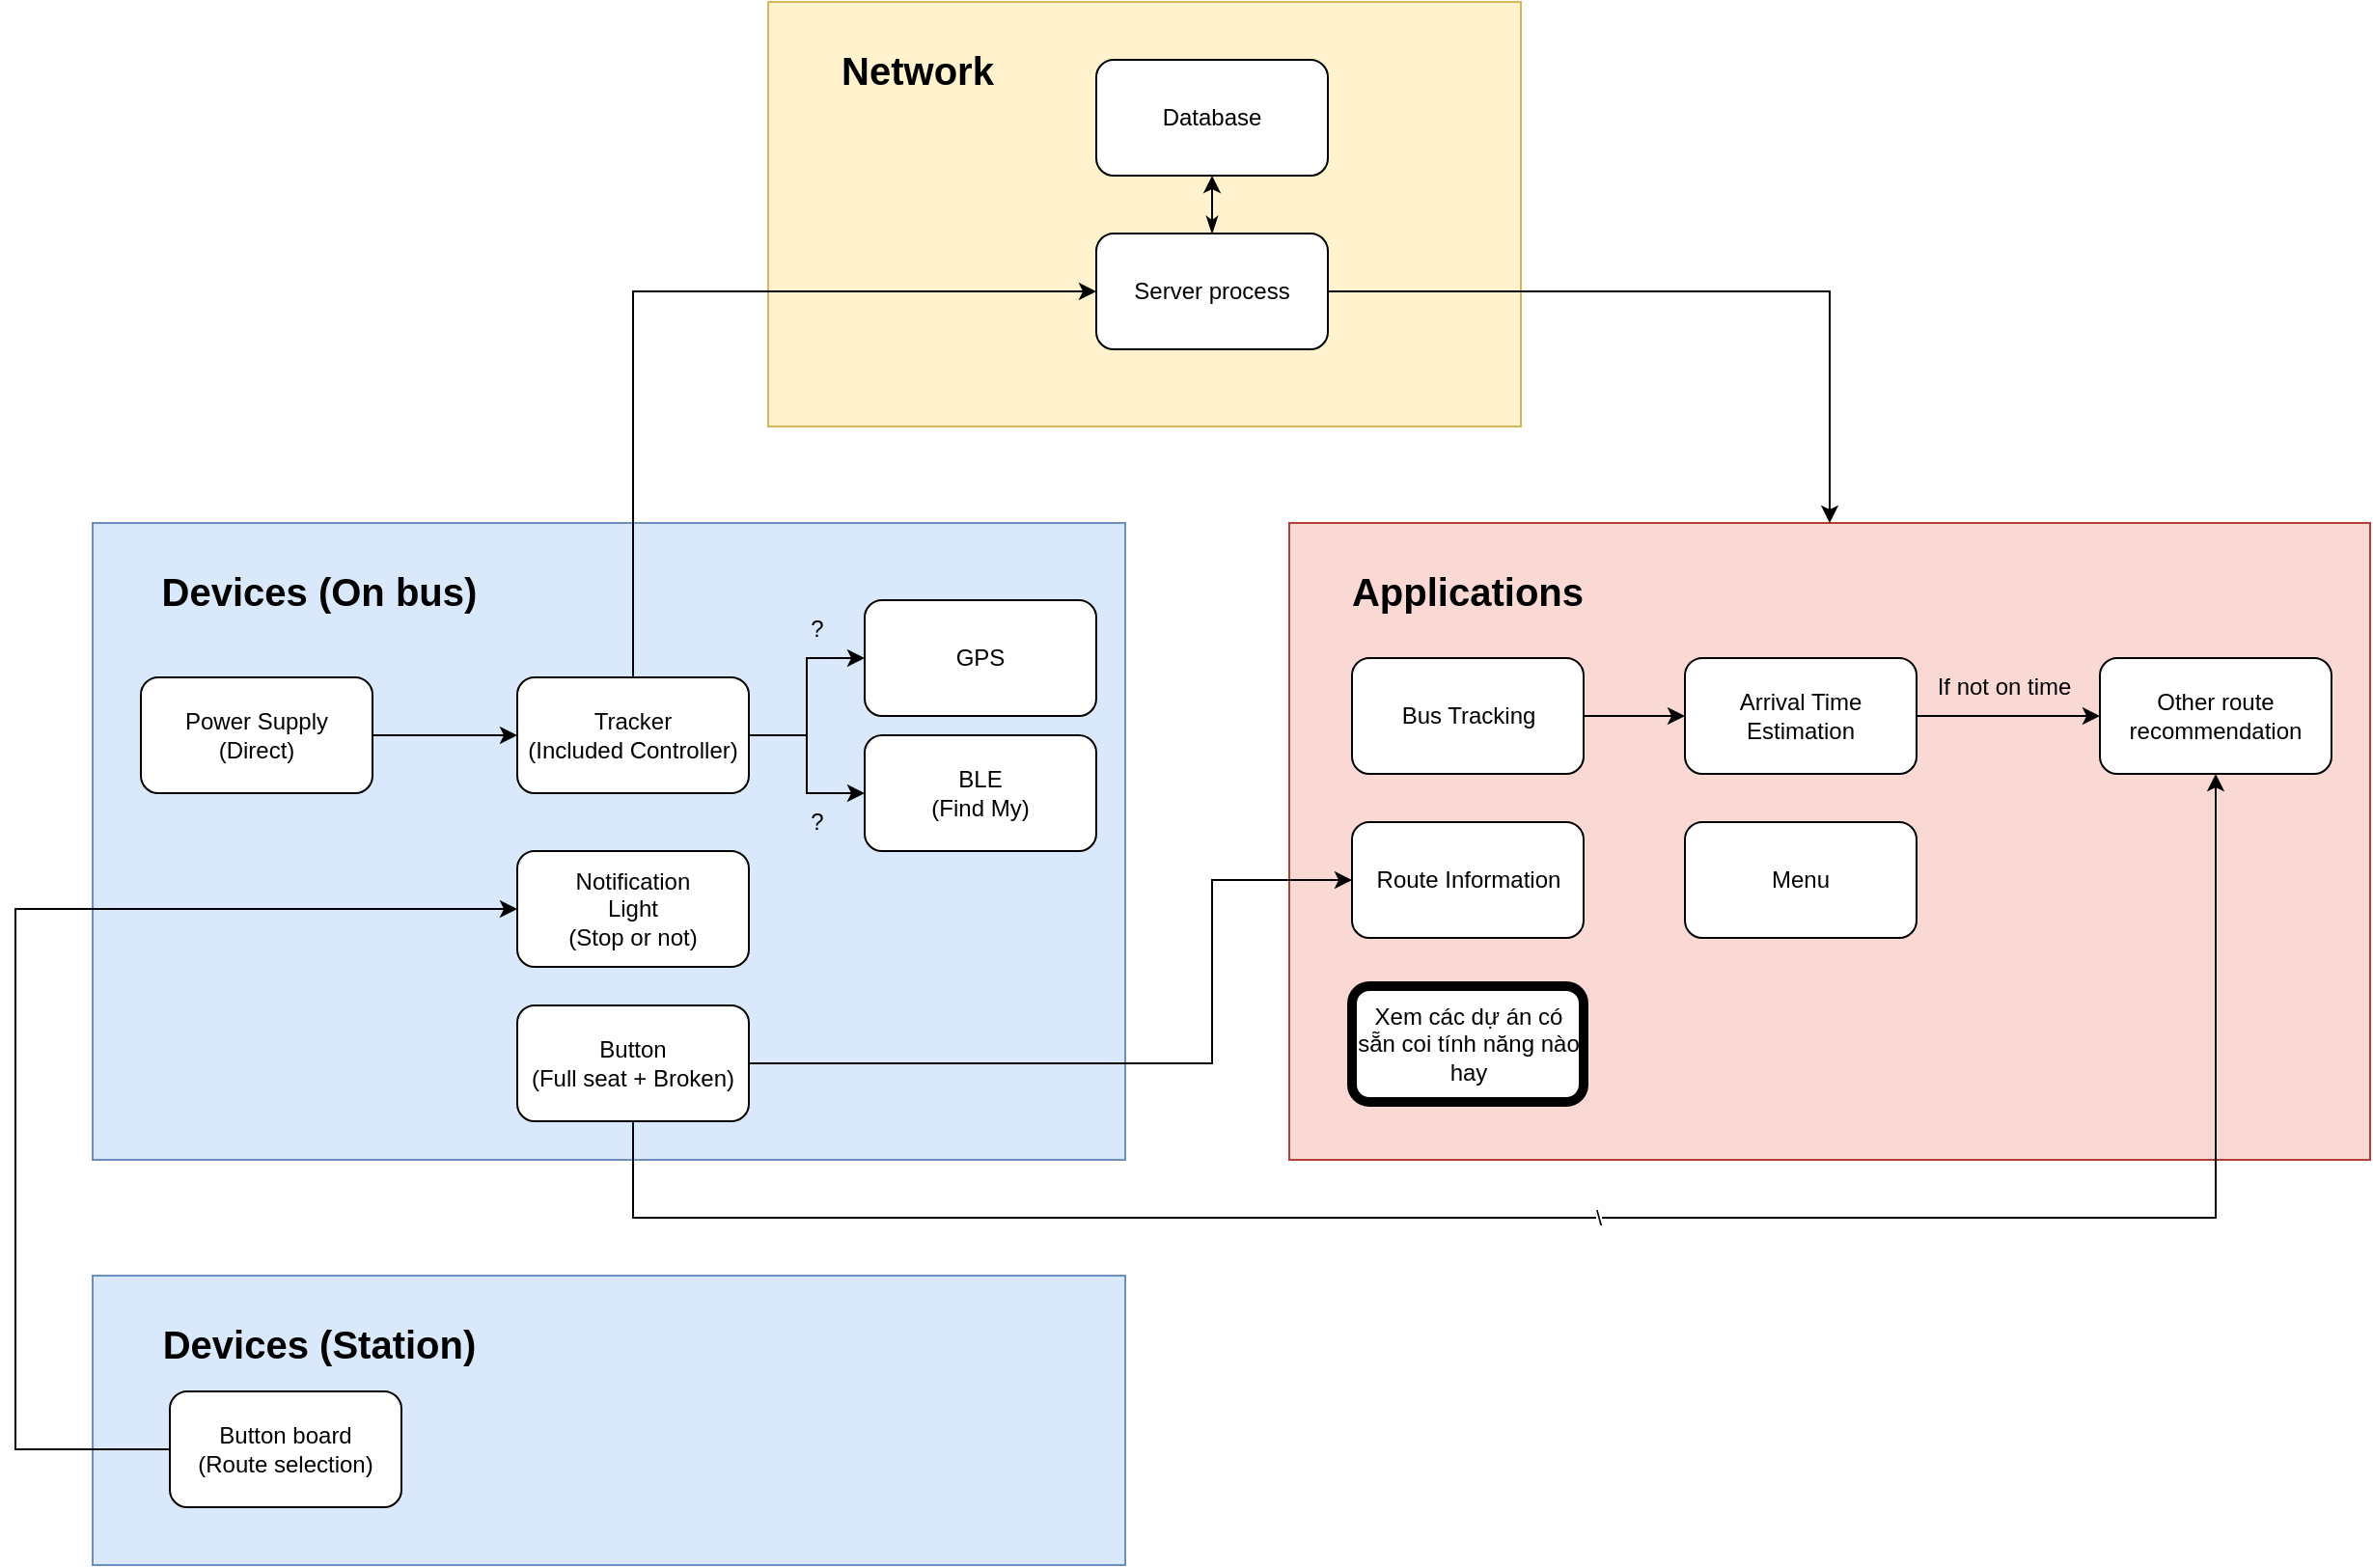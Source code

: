 <mxfile version="28.2.1">
  <diagram name="Page-1" id="xbrMlowVpysPjEKhbVqo">
    <mxGraphModel dx="2603" dy="2003" grid="1" gridSize="10" guides="1" tooltips="1" connect="1" arrows="1" fold="1" page="1" pageScale="1" pageWidth="850" pageHeight="1100" math="0" shadow="0">
      <root>
        <mxCell id="0" />
        <mxCell id="1" parent="0" />
        <mxCell id="svbZnB81R6wZBrqTPmot-55" value="" style="rounded=0;whiteSpace=wrap;html=1;fillColor=#dae8fc;strokeColor=#6c8ebf;" vertex="1" parent="1">
          <mxGeometry x="-60" y="510" width="535" height="150" as="geometry" />
        </mxCell>
        <mxCell id="svbZnB81R6wZBrqTPmot-56" value="Devices (Station)" style="text;html=1;align=center;verticalAlign=middle;whiteSpace=wrap;rounded=0;fontSize=20;fontStyle=1" vertex="1" parent="1">
          <mxGeometry x="-35" y="530" width="185" height="30" as="geometry" />
        </mxCell>
        <mxCell id="svbZnB81R6wZBrqTPmot-37" value="" style="rounded=0;whiteSpace=wrap;html=1;fillColor=#fff2cc;strokeColor=#d6b656;" vertex="1" parent="1">
          <mxGeometry x="290" y="-150" width="390" height="220" as="geometry" />
        </mxCell>
        <mxCell id="svbZnB81R6wZBrqTPmot-36" value="Network" style="text;html=1;align=center;verticalAlign=middle;whiteSpace=wrap;rounded=0;fontSize=20;fontStyle=1" vertex="1" parent="1">
          <mxGeometry x="320" y="-130" width="95" height="30" as="geometry" />
        </mxCell>
        <mxCell id="svbZnB81R6wZBrqTPmot-6" value="" style="rounded=0;whiteSpace=wrap;html=1;fillColor=#dae8fc;strokeColor=#6c8ebf;" vertex="1" parent="1">
          <mxGeometry x="-60" y="120" width="535" height="330" as="geometry" />
        </mxCell>
        <mxCell id="svbZnB81R6wZBrqTPmot-16" style="edgeStyle=orthogonalEdgeStyle;rounded=0;orthogonalLoop=1;jettySize=auto;html=1;entryX=0;entryY=0.5;entryDx=0;entryDy=0;" edge="1" parent="1" source="svbZnB81R6wZBrqTPmot-1" target="svbZnB81R6wZBrqTPmot-2">
          <mxGeometry relative="1" as="geometry" />
        </mxCell>
        <mxCell id="svbZnB81R6wZBrqTPmot-17" style="edgeStyle=orthogonalEdgeStyle;rounded=0;orthogonalLoop=1;jettySize=auto;html=1;entryX=0;entryY=0.5;entryDx=0;entryDy=0;" edge="1" parent="1" source="svbZnB81R6wZBrqTPmot-1" target="svbZnB81R6wZBrqTPmot-3">
          <mxGeometry relative="1" as="geometry" />
        </mxCell>
        <mxCell id="svbZnB81R6wZBrqTPmot-39" style="edgeStyle=orthogonalEdgeStyle;rounded=0;orthogonalLoop=1;jettySize=auto;html=1;entryX=0;entryY=0.5;entryDx=0;entryDy=0;" edge="1" parent="1" source="svbZnB81R6wZBrqTPmot-1" target="svbZnB81R6wZBrqTPmot-38">
          <mxGeometry relative="1" as="geometry">
            <Array as="points">
              <mxPoint x="220" />
            </Array>
          </mxGeometry>
        </mxCell>
        <mxCell id="svbZnB81R6wZBrqTPmot-1" value="Tracker&lt;div&gt;(Included Controller)&lt;/div&gt;" style="rounded=1;whiteSpace=wrap;html=1;" vertex="1" parent="1">
          <mxGeometry x="160" y="200" width="120" height="60" as="geometry" />
        </mxCell>
        <mxCell id="svbZnB81R6wZBrqTPmot-2" value="GPS" style="rounded=1;whiteSpace=wrap;html=1;" vertex="1" parent="1">
          <mxGeometry x="340" y="160" width="120" height="60" as="geometry" />
        </mxCell>
        <mxCell id="svbZnB81R6wZBrqTPmot-3" value="BLE&lt;div&gt;(Find My)&lt;/div&gt;" style="rounded=1;whiteSpace=wrap;html=1;" vertex="1" parent="1">
          <mxGeometry x="340" y="230" width="120" height="60" as="geometry" />
        </mxCell>
        <mxCell id="svbZnB81R6wZBrqTPmot-7" value="Devices (On bus)" style="text;html=1;align=center;verticalAlign=middle;whiteSpace=wrap;rounded=0;fontSize=20;fontStyle=1" vertex="1" parent="1">
          <mxGeometry x="-35" y="140" width="185" height="30" as="geometry" />
        </mxCell>
        <mxCell id="svbZnB81R6wZBrqTPmot-19" style="edgeStyle=orthogonalEdgeStyle;rounded=0;orthogonalLoop=1;jettySize=auto;html=1;entryX=0;entryY=0.5;entryDx=0;entryDy=0;" edge="1" parent="1" source="svbZnB81R6wZBrqTPmot-18" target="svbZnB81R6wZBrqTPmot-1">
          <mxGeometry relative="1" as="geometry" />
        </mxCell>
        <mxCell id="svbZnB81R6wZBrqTPmot-18" value="Power Supply&lt;br&gt;(Direct)" style="rounded=1;whiteSpace=wrap;html=1;" vertex="1" parent="1">
          <mxGeometry x="-35" y="200" width="120" height="60" as="geometry" />
        </mxCell>
        <mxCell id="svbZnB81R6wZBrqTPmot-20" value="?" style="text;html=1;align=center;verticalAlign=middle;resizable=0;points=[];autosize=1;strokeColor=none;fillColor=none;" vertex="1" parent="1">
          <mxGeometry x="300" y="160" width="30" height="30" as="geometry" />
        </mxCell>
        <mxCell id="svbZnB81R6wZBrqTPmot-21" value="?" style="text;html=1;align=center;verticalAlign=middle;resizable=0;points=[];autosize=1;strokeColor=none;fillColor=none;" vertex="1" parent="1">
          <mxGeometry x="300" y="260" width="30" height="30" as="geometry" />
        </mxCell>
        <mxCell id="svbZnB81R6wZBrqTPmot-33" value="" style="rounded=0;whiteSpace=wrap;html=1;fillColor=#fad9d5;strokeColor=#ae4132;" vertex="1" parent="1">
          <mxGeometry x="560" y="120" width="560" height="330" as="geometry" />
        </mxCell>
        <mxCell id="svbZnB81R6wZBrqTPmot-34" value="Applications" style="text;html=1;align=center;verticalAlign=middle;whiteSpace=wrap;rounded=0;fontSize=20;fontStyle=1" vertex="1" parent="1">
          <mxGeometry x="585" y="140" width="135" height="30" as="geometry" />
        </mxCell>
        <mxCell id="svbZnB81R6wZBrqTPmot-35" value="Database" style="rounded=1;whiteSpace=wrap;html=1;" vertex="1" parent="1">
          <mxGeometry x="460" y="-120" width="120" height="60" as="geometry" />
        </mxCell>
        <mxCell id="svbZnB81R6wZBrqTPmot-40" value="" style="edgeStyle=orthogonalEdgeStyle;rounded=0;orthogonalLoop=1;jettySize=auto;html=1;startArrow=classicThin;startFill=1;" edge="1" parent="1" source="svbZnB81R6wZBrqTPmot-38" target="svbZnB81R6wZBrqTPmot-35">
          <mxGeometry relative="1" as="geometry" />
        </mxCell>
        <mxCell id="svbZnB81R6wZBrqTPmot-51" style="edgeStyle=orthogonalEdgeStyle;rounded=0;orthogonalLoop=1;jettySize=auto;html=1;entryX=0.5;entryY=0;entryDx=0;entryDy=0;" edge="1" parent="1" source="svbZnB81R6wZBrqTPmot-38" target="svbZnB81R6wZBrqTPmot-33">
          <mxGeometry relative="1" as="geometry">
            <Array as="points">
              <mxPoint x="840" />
            </Array>
          </mxGeometry>
        </mxCell>
        <mxCell id="svbZnB81R6wZBrqTPmot-38" value="Server process" style="rounded=1;whiteSpace=wrap;html=1;" vertex="1" parent="1">
          <mxGeometry x="460" y="-30" width="120" height="60" as="geometry" />
        </mxCell>
        <mxCell id="svbZnB81R6wZBrqTPmot-41" style="edgeStyle=orthogonalEdgeStyle;rounded=0;orthogonalLoop=1;jettySize=auto;html=1;exitX=0.5;exitY=1;exitDx=0;exitDy=0;" edge="1" parent="1" source="svbZnB81R6wZBrqTPmot-34" target="svbZnB81R6wZBrqTPmot-34">
          <mxGeometry relative="1" as="geometry" />
        </mxCell>
        <mxCell id="svbZnB81R6wZBrqTPmot-46" style="edgeStyle=orthogonalEdgeStyle;rounded=0;orthogonalLoop=1;jettySize=auto;html=1;entryX=0;entryY=0.5;entryDx=0;entryDy=0;" edge="1" parent="1" source="svbZnB81R6wZBrqTPmot-42" target="svbZnB81R6wZBrqTPmot-44">
          <mxGeometry relative="1" as="geometry" />
        </mxCell>
        <mxCell id="svbZnB81R6wZBrqTPmot-42" value="Bus Tracking" style="rounded=1;whiteSpace=wrap;html=1;" vertex="1" parent="1">
          <mxGeometry x="592.5" y="190" width="120" height="60" as="geometry" />
        </mxCell>
        <mxCell id="svbZnB81R6wZBrqTPmot-43" value="Other route recommendation" style="rounded=1;whiteSpace=wrap;html=1;" vertex="1" parent="1">
          <mxGeometry x="980" y="190" width="120" height="60" as="geometry" />
        </mxCell>
        <mxCell id="svbZnB81R6wZBrqTPmot-45" style="edgeStyle=orthogonalEdgeStyle;rounded=0;orthogonalLoop=1;jettySize=auto;html=1;entryX=0;entryY=0.5;entryDx=0;entryDy=0;" edge="1" parent="1" source="svbZnB81R6wZBrqTPmot-44" target="svbZnB81R6wZBrqTPmot-43">
          <mxGeometry relative="1" as="geometry" />
        </mxCell>
        <mxCell id="svbZnB81R6wZBrqTPmot-44" value="Arrival Time Estimation" style="rounded=1;whiteSpace=wrap;html=1;" vertex="1" parent="1">
          <mxGeometry x="765" y="190" width="120" height="60" as="geometry" />
        </mxCell>
        <mxCell id="svbZnB81R6wZBrqTPmot-47" value="If not on time" style="text;html=1;align=center;verticalAlign=middle;resizable=0;points=[];autosize=1;strokeColor=none;fillColor=none;" vertex="1" parent="1">
          <mxGeometry x="885" y="190" width="90" height="30" as="geometry" />
        </mxCell>
        <mxCell id="svbZnB81R6wZBrqTPmot-48" value="Route Information" style="rounded=1;whiteSpace=wrap;html=1;" vertex="1" parent="1">
          <mxGeometry x="592.5" y="275" width="120" height="60" as="geometry" />
        </mxCell>
        <mxCell id="svbZnB81R6wZBrqTPmot-49" value="Xem các dự án có sẵn coi tính năng nào hay" style="rounded=1;whiteSpace=wrap;html=1;strokeWidth=5;" vertex="1" parent="1">
          <mxGeometry x="592.5" y="360" width="120" height="60" as="geometry" />
        </mxCell>
        <mxCell id="svbZnB81R6wZBrqTPmot-50" value="Menu" style="rounded=1;whiteSpace=wrap;html=1;" vertex="1" parent="1">
          <mxGeometry x="765" y="275" width="120" height="60" as="geometry" />
        </mxCell>
        <mxCell id="svbZnB81R6wZBrqTPmot-52" value="Notification&lt;div&gt;Light&lt;/div&gt;&lt;div&gt;(Stop or not)&lt;/div&gt;" style="rounded=1;whiteSpace=wrap;html=1;" vertex="1" parent="1">
          <mxGeometry x="160" y="290" width="120" height="60" as="geometry" />
        </mxCell>
        <mxCell id="svbZnB81R6wZBrqTPmot-58" style="edgeStyle=orthogonalEdgeStyle;rounded=0;orthogonalLoop=1;jettySize=auto;html=1;entryX=0;entryY=0.5;entryDx=0;entryDy=0;" edge="1" parent="1" source="svbZnB81R6wZBrqTPmot-53" target="svbZnB81R6wZBrqTPmot-52">
          <mxGeometry relative="1" as="geometry">
            <Array as="points">
              <mxPoint x="-100" y="600" />
              <mxPoint x="-100" y="320" />
            </Array>
          </mxGeometry>
        </mxCell>
        <mxCell id="svbZnB81R6wZBrqTPmot-53" value="Button board&lt;br&gt;(Route selection)" style="rounded=1;whiteSpace=wrap;html=1;" vertex="1" parent="1">
          <mxGeometry x="-20" y="570" width="120" height="60" as="geometry" />
        </mxCell>
        <mxCell id="svbZnB81R6wZBrqTPmot-60" style="edgeStyle=orthogonalEdgeStyle;rounded=0;orthogonalLoop=1;jettySize=auto;html=1;entryX=0;entryY=0.5;entryDx=0;entryDy=0;" edge="1" parent="1" source="svbZnB81R6wZBrqTPmot-54" target="svbZnB81R6wZBrqTPmot-48">
          <mxGeometry relative="1" as="geometry">
            <Array as="points">
              <mxPoint x="520" y="400" />
              <mxPoint x="520" y="305" />
            </Array>
          </mxGeometry>
        </mxCell>
        <mxCell id="svbZnB81R6wZBrqTPmot-61" value="\" style="edgeStyle=orthogonalEdgeStyle;rounded=0;orthogonalLoop=1;jettySize=auto;html=1;entryX=0.5;entryY=1;entryDx=0;entryDy=0;" edge="1" parent="1" source="svbZnB81R6wZBrqTPmot-54" target="svbZnB81R6wZBrqTPmot-43">
          <mxGeometry relative="1" as="geometry">
            <Array as="points">
              <mxPoint x="220" y="480" />
              <mxPoint x="1040" y="480" />
            </Array>
          </mxGeometry>
        </mxCell>
        <mxCell id="svbZnB81R6wZBrqTPmot-54" value="Button&lt;div&gt;(Full seat + Broken)&lt;/div&gt;" style="rounded=1;whiteSpace=wrap;html=1;" vertex="1" parent="1">
          <mxGeometry x="160" y="370" width="120" height="60" as="geometry" />
        </mxCell>
      </root>
    </mxGraphModel>
  </diagram>
</mxfile>
